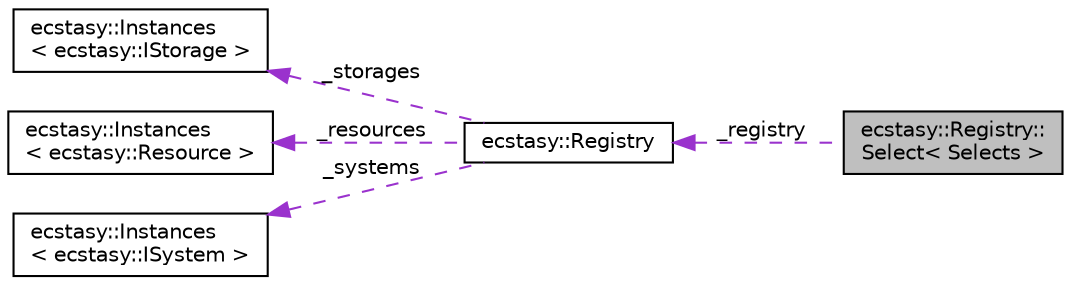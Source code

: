 digraph "ecstasy::Registry::Select&lt; Selects &gt;"
{
 // LATEX_PDF_SIZE
  edge [fontname="Helvetica",fontsize="10",labelfontname="Helvetica",labelfontsize="10"];
  node [fontname="Helvetica",fontsize="10",shape=record];
  rankdir="LR";
  Node1 [label="ecstasy::Registry::\lSelect\< Selects \>",height=0.2,width=0.4,color="black", fillcolor="grey75", style="filled", fontcolor="black",tooltip="Proxy class to use where method."];
  Node2 -> Node1 [dir="back",color="darkorchid3",fontsize="10",style="dashed",label=" _registry" ,fontname="Helvetica"];
  Node2 [label="ecstasy::Registry",height=0.2,width=0.4,color="black", fillcolor="white", style="filled",URL="$classecstasy_1_1_registry.html",tooltip="Base of an ECS architecture."];
  Node3 -> Node2 [dir="back",color="darkorchid3",fontsize="10",style="dashed",label=" _storages" ,fontname="Helvetica"];
  Node3 [label="ecstasy::Instances\l\< ecstasy::IStorage \>",height=0.2,width=0.4,color="black", fillcolor="white", style="filled",URL="$classecstasy_1_1_instances.html",tooltip=" "];
  Node4 -> Node2 [dir="back",color="darkorchid3",fontsize="10",style="dashed",label=" _resources" ,fontname="Helvetica"];
  Node4 [label="ecstasy::Instances\l\< ecstasy::Resource \>",height=0.2,width=0.4,color="black", fillcolor="white", style="filled",URL="$classecstasy_1_1_instances.html",tooltip=" "];
  Node5 -> Node2 [dir="back",color="darkorchid3",fontsize="10",style="dashed",label=" _systems" ,fontname="Helvetica"];
  Node5 [label="ecstasy::Instances\l\< ecstasy::ISystem \>",height=0.2,width=0.4,color="black", fillcolor="white", style="filled",URL="$classecstasy_1_1_instances.html",tooltip=" "];
}
